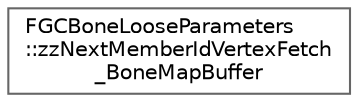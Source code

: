 digraph "Graphical Class Hierarchy"
{
 // INTERACTIVE_SVG=YES
 // LATEX_PDF_SIZE
  bgcolor="transparent";
  edge [fontname=Helvetica,fontsize=10,labelfontname=Helvetica,labelfontsize=10];
  node [fontname=Helvetica,fontsize=10,shape=box,height=0.2,width=0.4];
  rankdir="LR";
  Node0 [id="Node000000",label="FGCBoneLooseParameters\l::zzNextMemberIdVertexFetch\l_BoneMapBuffer",height=0.2,width=0.4,color="grey40", fillcolor="white", style="filled",URL="$d8/d25/structFGCBoneLooseParameters_1_1zzNextMemberIdVertexFetch__BoneMapBuffer.html",tooltip=" "];
}
